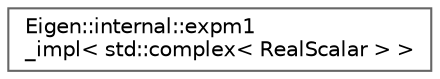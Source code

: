 digraph "Graphical Class Hierarchy"
{
 // LATEX_PDF_SIZE
  bgcolor="transparent";
  edge [fontname=Helvetica,fontsize=10,labelfontname=Helvetica,labelfontsize=10];
  node [fontname=Helvetica,fontsize=10,shape=box,height=0.2,width=0.4];
  rankdir="LR";
  Node0 [id="Node000000",label="Eigen::internal::expm1\l_impl\< std::complex\< RealScalar \> \>",height=0.2,width=0.4,color="grey40", fillcolor="white", style="filled",URL="$structEigen_1_1internal_1_1expm1__impl_3_01std_1_1complex_3_01RealScalar_01_4_01_4.html",tooltip=" "];
}
